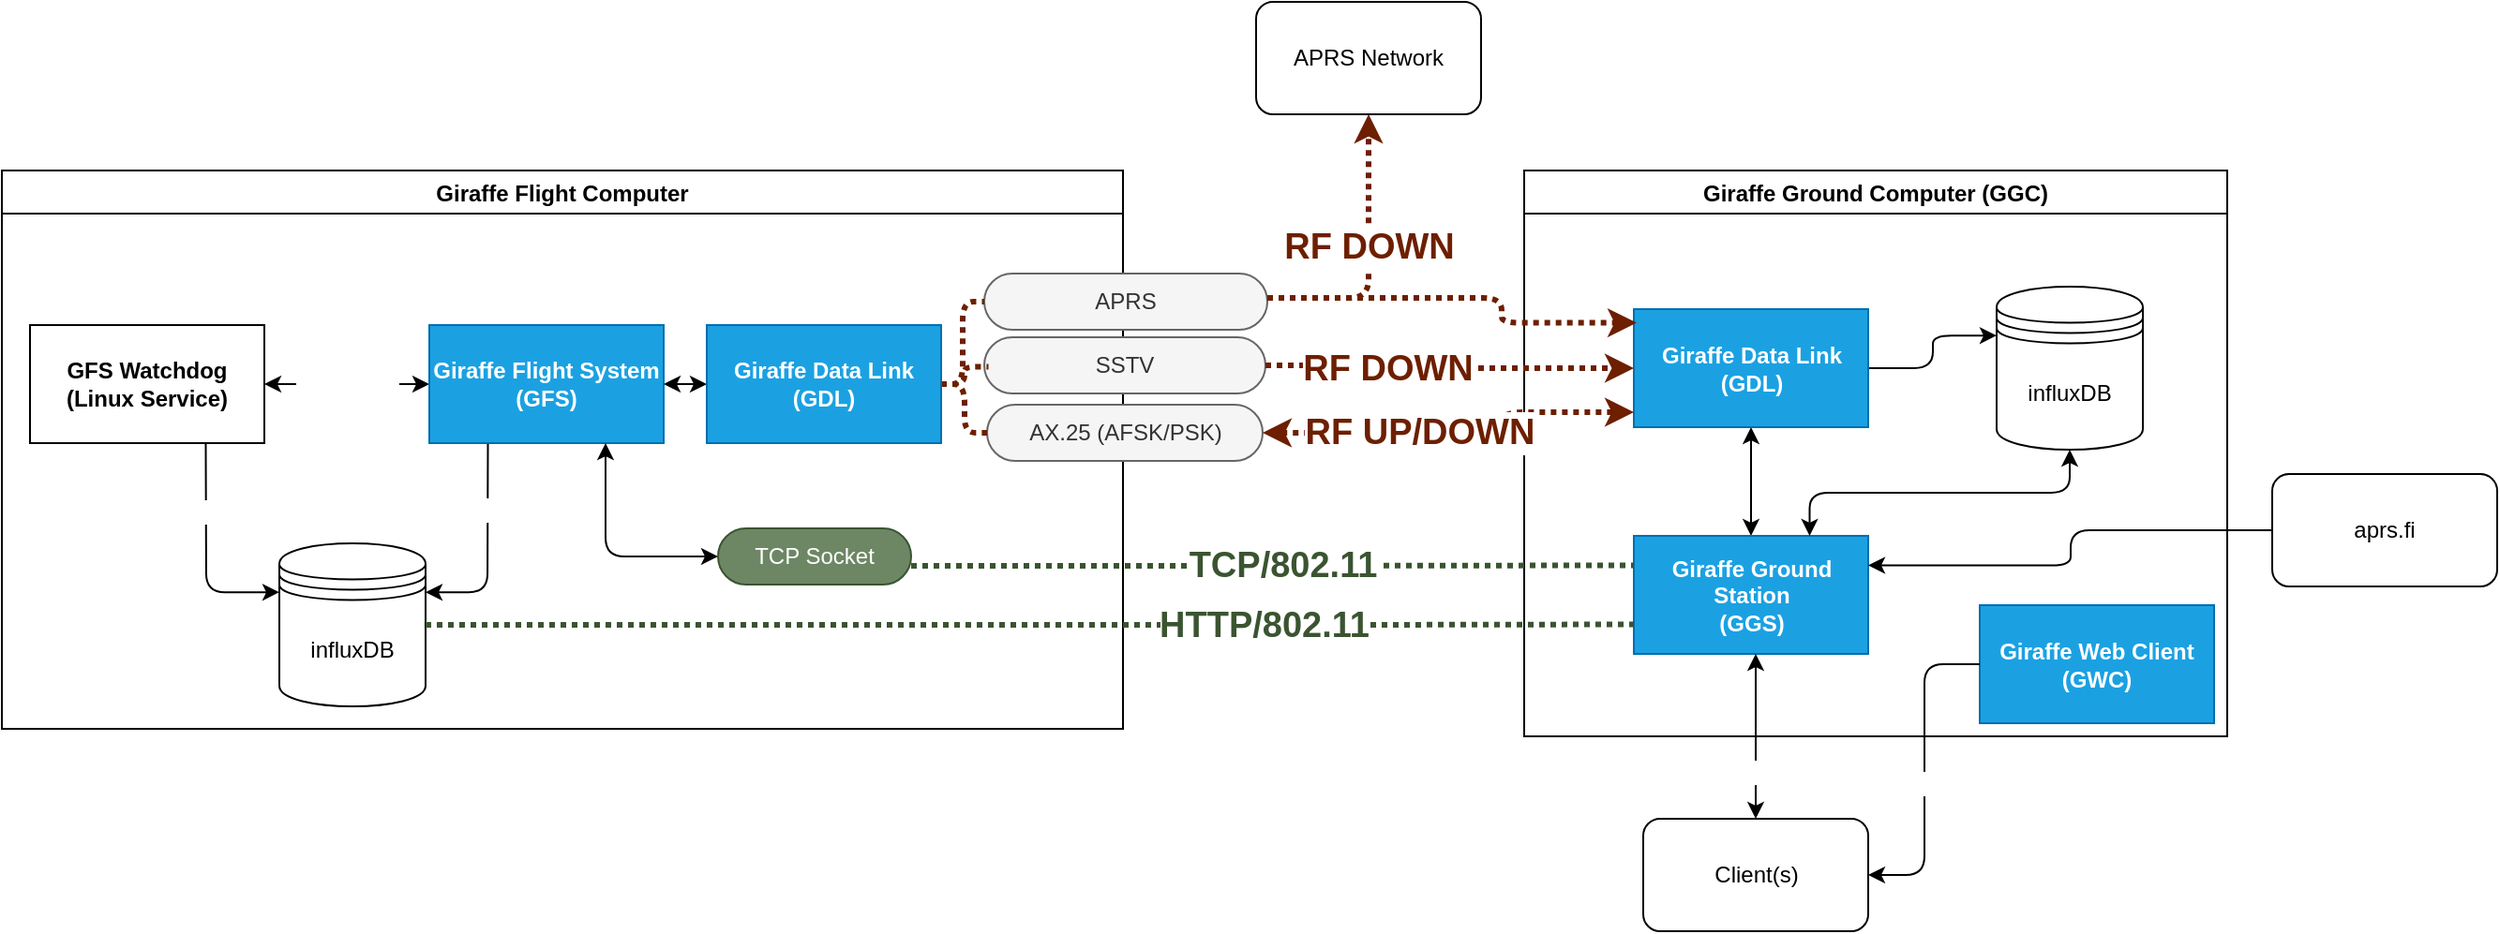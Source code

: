 <mxfile>
    <diagram id="xH-T24poy5hYIG6f6IRd" name="Page-1">
        <mxGraphModel dx="1662" dy="984" grid="0" gridSize="10" guides="1" tooltips="1" connect="1" arrows="1" fold="1" page="0" pageScale="1" pageWidth="1100" pageHeight="850" math="0" shadow="0">
            <root>
                <mxCell id="0"/>
                <mxCell id="1" parent="0"/>
                <mxCell id="359" value="Giraffe Flight Computer" style="swimlane;movable=1;resizable=1;rotatable=1;deletable=1;editable=1;connectable=1;" parent="1" vertex="1">
                    <mxGeometry x="-325" y="73" width="598" height="298" as="geometry">
                        <mxRectangle x="-280" y="73" width="206" height="26" as="alternateBounds"/>
                    </mxGeometry>
                </mxCell>
                <mxCell id="361" value="influxDB&lt;br&gt;" style="shape=datastore;whiteSpace=wrap;html=1;" parent="359" vertex="1">
                    <mxGeometry x="148" y="199" width="78" height="87" as="geometry"/>
                </mxCell>
                <mxCell id="373" value="" style="edgeStyle=elbowEdgeStyle;html=1;elbow=horizontal;startArrow=classic;endArrow=classic;endFill=1;startFill=1;" parent="359" source="368" target="372" edge="1">
                    <mxGeometry relative="1" as="geometry"/>
                </mxCell>
                <mxCell id="450" value="File Socket" style="edgeLabel;html=1;align=center;verticalAlign=middle;resizable=0;points=[];fontSize=11;fontColor=#FFFFFF;" parent="373" vertex="1" connectable="0">
                    <mxGeometry x="0.215" y="-1" relative="1" as="geometry">
                        <mxPoint x="-10" y="-1" as="offset"/>
                    </mxGeometry>
                </mxCell>
                <mxCell id="392" style="edgeStyle=elbowEdgeStyle;html=1;startArrow=none;endArrow=classic;exitX=0.75;exitY=1;exitDx=0;exitDy=0;entryX=0;entryY=0.3;entryDx=0;entryDy=0;endFill=1;" parent="359" source="368" target="361" edge="1">
                    <mxGeometry relative="1" as="geometry">
                        <Array as="points">
                            <mxPoint x="109" y="156"/>
                            <mxPoint x="117" y="204"/>
                        </Array>
                    </mxGeometry>
                </mxCell>
                <mxCell id="448" value="Local HTTP" style="edgeLabel;html=1;align=center;verticalAlign=middle;resizable=0;points=[];fontSize=11;fontColor=#FFFFFF;" parent="392" vertex="1" connectable="0">
                    <mxGeometry x="-0.388" relative="1" as="geometry">
                        <mxPoint as="offset"/>
                    </mxGeometry>
                </mxCell>
                <UserObject label="GFS Watchdog&lt;br&gt;(Linux Service)" treeRoot="1" id="368">
                    <mxCell style="whiteSpace=wrap;html=1;align=center;treeFolding=1;treeMoving=1;newEdgeStyle={&quot;edgeStyle&quot;:&quot;elbowEdgeStyle&quot;,&quot;startArrow&quot;:&quot;none&quot;,&quot;endArrow&quot;:&quot;none&quot;};fontStyle=1" parent="359" vertex="1">
                        <mxGeometry x="15" y="82.5" width="125" height="63" as="geometry"/>
                    </mxCell>
                </UserObject>
                <mxCell id="391" style="edgeStyle=elbowEdgeStyle;html=1;startArrow=none;endArrow=classic;exitX=0.25;exitY=1;exitDx=0;exitDy=0;entryX=1;entryY=0.3;entryDx=0;entryDy=0;startFill=0;endFill=1;" parent="359" source="372" target="361" edge="1">
                    <mxGeometry relative="1" as="geometry">
                        <Array as="points">
                            <mxPoint x="259" y="176"/>
                        </Array>
                    </mxGeometry>
                </mxCell>
                <mxCell id="449" value="Local HTTP" style="edgeLabel;html=1;align=center;verticalAlign=middle;resizable=0;points=[];fontSize=11;fontColor=#FFFFFF;" parent="391" vertex="1" connectable="0">
                    <mxGeometry x="-0.432" y="-2" relative="1" as="geometry">
                        <mxPoint y="3" as="offset"/>
                    </mxGeometry>
                </mxCell>
                <mxCell id="457" style="edgeStyle=elbowEdgeStyle;html=1;startArrow=classic;endArrow=classic;entryX=0;entryY=0.5;entryDx=0;entryDy=0;startFill=1;endFill=1;" edge="1" parent="359" source="372" target="456">
                    <mxGeometry relative="1" as="geometry"/>
                </mxCell>
                <UserObject label="Giraffe Flight System&lt;br&gt;(GFS)" treeRoot="1" id="372">
                    <mxCell style="whiteSpace=wrap;html=1;align=center;treeFolding=1;treeMoving=1;newEdgeStyle={&quot;edgeStyle&quot;:&quot;elbowEdgeStyle&quot;,&quot;startArrow&quot;:&quot;none&quot;,&quot;endArrow&quot;:&quot;none&quot;};fillColor=#1ba1e2;fontStyle=1;fontColor=#ffffff;strokeColor=#006EAF;" parent="359" vertex="1">
                        <mxGeometry x="228" y="82.5" width="125" height="63" as="geometry"/>
                    </mxCell>
                </UserObject>
                <mxCell id="377" value="AX.25 (AFSK/PSK)" style="whiteSpace=wrap;html=1;rounded=1;arcSize=50;align=center;verticalAlign=middle;strokeWidth=1;autosize=1;spacing=4;treeFolding=1;treeMoving=1;newEdgeStyle={&quot;edgeStyle&quot;:&quot;entityRelationEdgeStyle&quot;,&quot;startArrow&quot;:&quot;none&quot;,&quot;endArrow&quot;:&quot;none&quot;,&quot;segment&quot;:10,&quot;curved&quot;:1,&quot;sourcePerimeterSpacing&quot;:0,&quot;targetPerimeterSpacing&quot;:0};fillColor=#f5f5f5;fontColor=#333333;strokeColor=#666666;" parent="359" vertex="1">
                    <mxGeometry x="525.5" y="125" width="147" height="30" as="geometry"/>
                </mxCell>
                <mxCell id="380" style="edgeStyle=elbowEdgeStyle;html=1;startArrow=classic;endArrow=classic;segment=10;sourcePerimeterSpacing=0;targetPerimeterSpacing=0;entryX=0.75;entryY=1;entryDx=0;entryDy=0;endFill=1;startFill=1;" parent="359" source="379" target="372" edge="1">
                    <mxGeometry relative="1" as="geometry">
                        <Array as="points">
                            <mxPoint x="322" y="162"/>
                            <mxPoint x="322" y="178"/>
                        </Array>
                    </mxGeometry>
                </mxCell>
                <mxCell id="379" value="TCP Socket" style="whiteSpace=wrap;html=1;rounded=1;arcSize=50;align=center;verticalAlign=middle;strokeWidth=1;autosize=1;spacing=4;treeFolding=1;treeMoving=1;newEdgeStyle={&quot;edgeStyle&quot;:&quot;entityRelationEdgeStyle&quot;,&quot;startArrow&quot;:&quot;none&quot;,&quot;endArrow&quot;:&quot;none&quot;,&quot;segment&quot;:10,&quot;curved&quot;:1,&quot;sourcePerimeterSpacing&quot;:0,&quot;targetPerimeterSpacing&quot;:0};fillColor=#6d8764;strokeColor=#3A5431;fontColor=#ffffff;" parent="359" vertex="1">
                    <mxGeometry x="382" y="191" width="103" height="30" as="geometry"/>
                </mxCell>
                <mxCell id="383" value="SSTV" style="whiteSpace=wrap;html=1;rounded=1;arcSize=50;align=center;verticalAlign=middle;strokeWidth=1;autosize=1;spacing=4;treeFolding=1;treeMoving=1;newEdgeStyle={&quot;edgeStyle&quot;:&quot;entityRelationEdgeStyle&quot;,&quot;startArrow&quot;:&quot;none&quot;,&quot;endArrow&quot;:&quot;none&quot;,&quot;segment&quot;:10,&quot;curved&quot;:1,&quot;sourcePerimeterSpacing&quot;:0,&quot;targetPerimeterSpacing&quot;:0};fillColor=#f5f5f5;fontColor=#333333;strokeColor=#666666;" parent="359" vertex="1">
                    <mxGeometry x="524" y="89" width="150" height="30" as="geometry"/>
                </mxCell>
                <mxCell id="421" value="APRS" style="whiteSpace=wrap;html=1;rounded=1;arcSize=50;align=center;verticalAlign=middle;strokeWidth=1;autosize=1;spacing=4;treeFolding=1;treeMoving=1;newEdgeStyle={&quot;edgeStyle&quot;:&quot;entityRelationEdgeStyle&quot;,&quot;startArrow&quot;:&quot;none&quot;,&quot;endArrow&quot;:&quot;none&quot;,&quot;segment&quot;:10,&quot;curved&quot;:1,&quot;sourcePerimeterSpacing&quot;:0,&quot;targetPerimeterSpacing&quot;:0};fillColor=#f5f5f5;fontColor=#333333;strokeColor=#666666;" parent="359" vertex="1">
                    <mxGeometry x="524" y="55" width="151" height="30" as="geometry"/>
                </mxCell>
                <mxCell id="458" style="edgeStyle=elbowEdgeStyle;html=1;startArrow=none;endArrow=none;entryX=0;entryY=0.5;entryDx=0;entryDy=0;strokeWidth=3;fillColor=#a20025;strokeColor=#6d1f00;dashed=1;dashPattern=1 1;" edge="1" parent="359" source="456" target="421">
                    <mxGeometry relative="1" as="geometry"/>
                </mxCell>
                <mxCell id="459" style="edgeStyle=elbowEdgeStyle;html=1;startArrow=none;endArrow=none;entryX=0.015;entryY=0.526;entryDx=0;entryDy=0;entryPerimeter=0;strokeWidth=3;fillColor=#a20025;strokeColor=#6d1f00;dashed=1;dashPattern=1 1;" edge="1" parent="359" source="456" target="383">
                    <mxGeometry relative="1" as="geometry"/>
                </mxCell>
                <mxCell id="460" style="edgeStyle=elbowEdgeStyle;html=1;startArrow=none;endArrow=none;entryX=0;entryY=0.5;entryDx=0;entryDy=0;strokeWidth=3;fillColor=#a20025;strokeColor=#6d1f00;dashed=1;dashPattern=1 1;" edge="1" parent="359" source="456" target="377">
                    <mxGeometry relative="1" as="geometry"/>
                </mxCell>
                <UserObject label="Giraffe Data Link&lt;br&gt;(GDL)" treeRoot="1" id="456">
                    <mxCell style="whiteSpace=wrap;html=1;align=center;treeFolding=1;treeMoving=1;newEdgeStyle={&quot;edgeStyle&quot;:&quot;elbowEdgeStyle&quot;,&quot;startArrow&quot;:&quot;none&quot;,&quot;endArrow&quot;:&quot;none&quot;};fillColor=#1ba1e2;fontStyle=1;fontColor=#ffffff;strokeColor=#006EAF;" vertex="1" parent="359">
                        <mxGeometry x="376" y="82.5" width="125" height="63" as="geometry"/>
                    </mxCell>
                </UserObject>
                <mxCell id="360" value="Giraffe Ground Computer (GGC)" style="swimlane;" parent="1" vertex="1">
                    <mxGeometry x="487" y="73" width="375" height="302" as="geometry"/>
                </mxCell>
                <mxCell id="406" style="edgeStyle=elbowEdgeStyle;html=1;startArrow=classic;endArrow=classic;entryX=0.5;entryY=0;entryDx=0;entryDy=0;startFill=1;endFill=1;" parent="360" source="396" target="397" edge="1">
                    <mxGeometry relative="1" as="geometry"/>
                </mxCell>
                <mxCell id="430" style="edgeStyle=elbowEdgeStyle;html=1;startArrow=none;endArrow=classic;entryX=0;entryY=0.3;entryDx=0;entryDy=0;endFill=1;" parent="360" source="396" target="398" edge="1">
                    <mxGeometry relative="1" as="geometry"/>
                </mxCell>
                <UserObject label="Giraffe Data Link&lt;br&gt;(GDL)" treeRoot="1" id="396">
                    <mxCell style="whiteSpace=wrap;html=1;align=center;treeFolding=1;treeMoving=1;newEdgeStyle={&quot;edgeStyle&quot;:&quot;elbowEdgeStyle&quot;,&quot;startArrow&quot;:&quot;none&quot;,&quot;endArrow&quot;:&quot;none&quot;};fillColor=#1ba1e2;fontStyle=1;fontColor=#ffffff;strokeColor=#006EAF;" parent="360" vertex="1">
                        <mxGeometry x="58.5" y="74" width="125" height="63" as="geometry"/>
                    </mxCell>
                </UserObject>
                <UserObject label="Giraffe Ground Station &lt;br&gt;(GGS)" treeRoot="1" id="397">
                    <mxCell style="whiteSpace=wrap;html=1;align=center;treeFolding=1;treeMoving=1;newEdgeStyle={&quot;edgeStyle&quot;:&quot;elbowEdgeStyle&quot;,&quot;startArrow&quot;:&quot;none&quot;,&quot;endArrow&quot;:&quot;none&quot;};fillColor=#1ba1e2;fontStyle=1;fontColor=#ffffff;strokeColor=#006EAF;" parent="360" vertex="1">
                        <mxGeometry x="58.5" y="195" width="125" height="63" as="geometry"/>
                    </mxCell>
                </UserObject>
                <mxCell id="455" style="edgeStyle=elbowEdgeStyle;html=1;entryX=0.75;entryY=0;entryDx=0;entryDy=0;elbow=vertical;startArrow=classic;startFill=1;" parent="360" source="398" target="397" edge="1">
                    <mxGeometry relative="1" as="geometry"/>
                </mxCell>
                <mxCell id="398" value="influxDB&lt;br&gt;" style="shape=datastore;whiteSpace=wrap;html=1;" parent="360" vertex="1">
                    <mxGeometry x="252" y="62" width="78" height="87" as="geometry"/>
                </mxCell>
                <UserObject label="Giraffe Web Client&lt;br&gt;(GWC)" treeRoot="1" id="409">
                    <mxCell style="whiteSpace=wrap;html=1;align=center;treeFolding=1;treeMoving=1;newEdgeStyle={&quot;edgeStyle&quot;:&quot;elbowEdgeStyle&quot;,&quot;startArrow&quot;:&quot;none&quot;,&quot;endArrow&quot;:&quot;none&quot;};fillColor=#1ba1e2;fontStyle=1;fontColor=#ffffff;strokeColor=#006EAF;" parent="360" vertex="1">
                        <mxGeometry x="243" y="232" width="125" height="63" as="geometry"/>
                    </mxCell>
                </UserObject>
                <mxCell id="416" style="edgeStyle=elbowEdgeStyle;html=1;startArrow=classic;startFill=1;endArrow=none;endFill=0;" parent="1" source="415" target="409" edge="1">
                    <mxGeometry relative="1" as="geometry"/>
                </mxCell>
                <mxCell id="451" value="HTTP" style="edgeLabel;html=1;align=center;verticalAlign=middle;resizable=0;points=[];fontSize=11;fontColor=#FFFFFF;" parent="416" vertex="1" connectable="0">
                    <mxGeometry x="-0.091" y="2" relative="1" as="geometry">
                        <mxPoint x="2" y="-1" as="offset"/>
                    </mxGeometry>
                </mxCell>
                <mxCell id="415" value="Client(s)" style="rounded=1;whiteSpace=wrap;html=1;" parent="1" vertex="1">
                    <mxGeometry x="550.5" y="419" width="120" height="60" as="geometry"/>
                </mxCell>
                <mxCell id="417" style="edgeStyle=elbowEdgeStyle;html=1;startArrow=classic;endArrow=classic;startFill=1;endFill=1;" parent="1" source="397" target="415" edge="1">
                    <mxGeometry relative="1" as="geometry"/>
                </mxCell>
                <mxCell id="452" value="Web Socket/HTTP" style="edgeLabel;html=1;align=center;verticalAlign=middle;resizable=0;points=[];fontSize=11;fontColor=#FFFFFF;" parent="417" vertex="1" connectable="0">
                    <mxGeometry x="0.306" relative="1" as="geometry">
                        <mxPoint x="-3" y="5" as="offset"/>
                    </mxGeometry>
                </mxCell>
                <mxCell id="424" value="APRS Network" style="rounded=1;whiteSpace=wrap;html=1;" parent="1" vertex="1">
                    <mxGeometry x="344" y="-17" width="120" height="60" as="geometry"/>
                </mxCell>
                <mxCell id="427" style="edgeStyle=elbowEdgeStyle;html=1;startArrow=none;endArrow=classic;segment=10;sourcePerimeterSpacing=0;targetPerimeterSpacing=0;entryX=0.5;entryY=1;entryDx=0;entryDy=0;endFill=1;elbow=vertical;fillColor=#a0522d;strokeColor=#6D1F00;strokeWidth=3;dashed=1;dashPattern=1 1;" parent="1" source="421" target="424" edge="1">
                    <mxGeometry relative="1" as="geometry">
                        <Array as="points">
                            <mxPoint x="341" y="141"/>
                            <mxPoint x="412" y="112"/>
                            <mxPoint x="434" y="51"/>
                        </Array>
                    </mxGeometry>
                </mxCell>
                <mxCell id="428" style="edgeStyle=elbowEdgeStyle;html=1;startArrow=none;endArrow=none;segment=10;sourcePerimeterSpacing=0;targetPerimeterSpacing=0;entryX=0;entryY=0.25;entryDx=0;entryDy=0;fillColor=#6d8764;strokeColor=#3A5431;strokeWidth=3;dashed=1;dashPattern=1 1;" parent="1" source="379" target="397" edge="1">
                    <mxGeometry relative="1" as="geometry">
                        <Array as="points">
                            <mxPoint x="309" y="284"/>
                            <mxPoint x="400" y="235"/>
                            <mxPoint x="466" y="251"/>
                        </Array>
                    </mxGeometry>
                </mxCell>
                <mxCell id="433" value="TCP/802.11" style="edgeLabel;html=1;align=center;verticalAlign=middle;resizable=0;points=[];fontSize=19;fontStyle=1;fontColor=#3A5431;" parent="428" vertex="1" connectable="0">
                    <mxGeometry x="-0.021" relative="1" as="geometry">
                        <mxPoint x="9" as="offset"/>
                    </mxGeometry>
                </mxCell>
                <mxCell id="429" style="edgeStyle=elbowEdgeStyle;html=1;startArrow=none;endArrow=none;segment=10;sourcePerimeterSpacing=0;targetPerimeterSpacing=0;entryX=0;entryY=0.75;entryDx=0;entryDy=0;strokeWidth=3;fillColor=#6d8764;strokeColor=#3A5431;dashed=1;dashPattern=1 1;exitX=1;exitY=0.5;exitDx=0;exitDy=0;" parent="1" source="361" target="397" edge="1">
                    <mxGeometry relative="1" as="geometry">
                        <mxPoint x="204" y="315.5" as="sourcePoint"/>
                        <Array as="points">
                            <mxPoint x="396" y="313"/>
                            <mxPoint x="432" y="267"/>
                            <mxPoint x="479" y="299"/>
                        </Array>
                    </mxGeometry>
                </mxCell>
                <mxCell id="432" value="HTTP/802.11" style="edgeLabel;html=1;align=center;verticalAlign=middle;resizable=0;points=[];fontSize=19;fontStyle=1;fontColor=#3A5431;" parent="429" vertex="1" connectable="0">
                    <mxGeometry x="-0.391" y="1" relative="1" as="geometry">
                        <mxPoint x="250" y="1" as="offset"/>
                    </mxGeometry>
                </mxCell>
                <mxCell id="437" style="edgeStyle=elbowEdgeStyle;html=1;startArrow=none;endArrow=classic;segment=10;sourcePerimeterSpacing=0;targetPerimeterSpacing=0;entryX=0;entryY=0.5;entryDx=0;entryDy=0;dashed=1;dashPattern=1 1;strokeWidth=3;fontSize=19;fontColor=#006600;fillColor=#a0522d;strokeColor=#6D1F00;startFill=0;endFill=1;" parent="1" source="383" target="396" edge="1">
                    <mxGeometry relative="1" as="geometry"/>
                </mxCell>
                <mxCell id="443" value="RF DOWN" style="edgeLabel;html=1;align=center;verticalAlign=middle;resizable=0;points=[];fontSize=19;fontStyle=1;fontColor=#6D1F00;" parent="437" vertex="1" connectable="0">
                    <mxGeometry x="-0.281" y="4" relative="1" as="geometry">
                        <mxPoint x="-6" y="6" as="offset"/>
                    </mxGeometry>
                </mxCell>
                <mxCell id="441" style="edgeStyle=elbowEdgeStyle;html=1;startArrow=classic;endArrow=classic;segment=10;sourcePerimeterSpacing=0;targetPerimeterSpacing=0;dashed=1;dashPattern=1 1;strokeWidth=3;fontSize=19;fontColor=#006600;fillColor=#a0522d;strokeColor=#6D1F00;startFill=1;endFill=1;exitX=1;exitY=0.5;exitDx=0;exitDy=0;" parent="1" source="377" target="396" edge="1">
                    <mxGeometry relative="1" as="geometry">
                        <Array as="points">
                            <mxPoint x="477" y="202"/>
                            <mxPoint x="295" y="216"/>
                        </Array>
                    </mxGeometry>
                </mxCell>
                <mxCell id="445" value="RF UP/DOWN" style="edgeLabel;html=1;align=center;verticalAlign=middle;resizable=0;points=[];fontSize=19;fontStyle=1;fontColor=#6D1F00;" parent="441" vertex="1" connectable="0">
                    <mxGeometry x="-0.197" y="3" relative="1" as="geometry">
                        <mxPoint x="-1" y="3" as="offset"/>
                    </mxGeometry>
                </mxCell>
                <mxCell id="442" style="edgeStyle=elbowEdgeStyle;html=1;startArrow=none;endArrow=classic;segment=10;sourcePerimeterSpacing=0;targetPerimeterSpacing=0;entryX=0.012;entryY=0.116;entryDx=0;entryDy=0;entryPerimeter=0;dashed=1;dashPattern=1 1;strokeWidth=3;fontSize=19;fontColor=#006600;fillColor=#a0522d;strokeColor=#6D1F00;endFill=1;" parent="1" source="421" target="396" edge="1">
                    <mxGeometry relative="1" as="geometry">
                        <Array as="points">
                            <mxPoint x="475" y="141"/>
                            <mxPoint x="476" y="143"/>
                        </Array>
                    </mxGeometry>
                </mxCell>
                <mxCell id="446" value="RF DOWN" style="edgeLabel;html=1;align=center;verticalAlign=middle;resizable=0;points=[];fontSize=19;fontStyle=1;fontColor=#6D1F00;" parent="442" vertex="1" connectable="0">
                    <mxGeometry x="-0.247" y="-2" relative="1" as="geometry">
                        <mxPoint x="-25" y="-29" as="offset"/>
                    </mxGeometry>
                </mxCell>
                <mxCell id="454" style="edgeStyle=elbowEdgeStyle;html=1;entryX=1;entryY=0.25;entryDx=0;entryDy=0;" parent="1" source="453" target="397" edge="1">
                    <mxGeometry relative="1" as="geometry"/>
                </mxCell>
                <mxCell id="453" value="aprs.fi" style="rounded=1;whiteSpace=wrap;html=1;" parent="1" vertex="1">
                    <mxGeometry x="886" y="235" width="120" height="60" as="geometry"/>
                </mxCell>
            </root>
        </mxGraphModel>
    </diagram>
</mxfile>